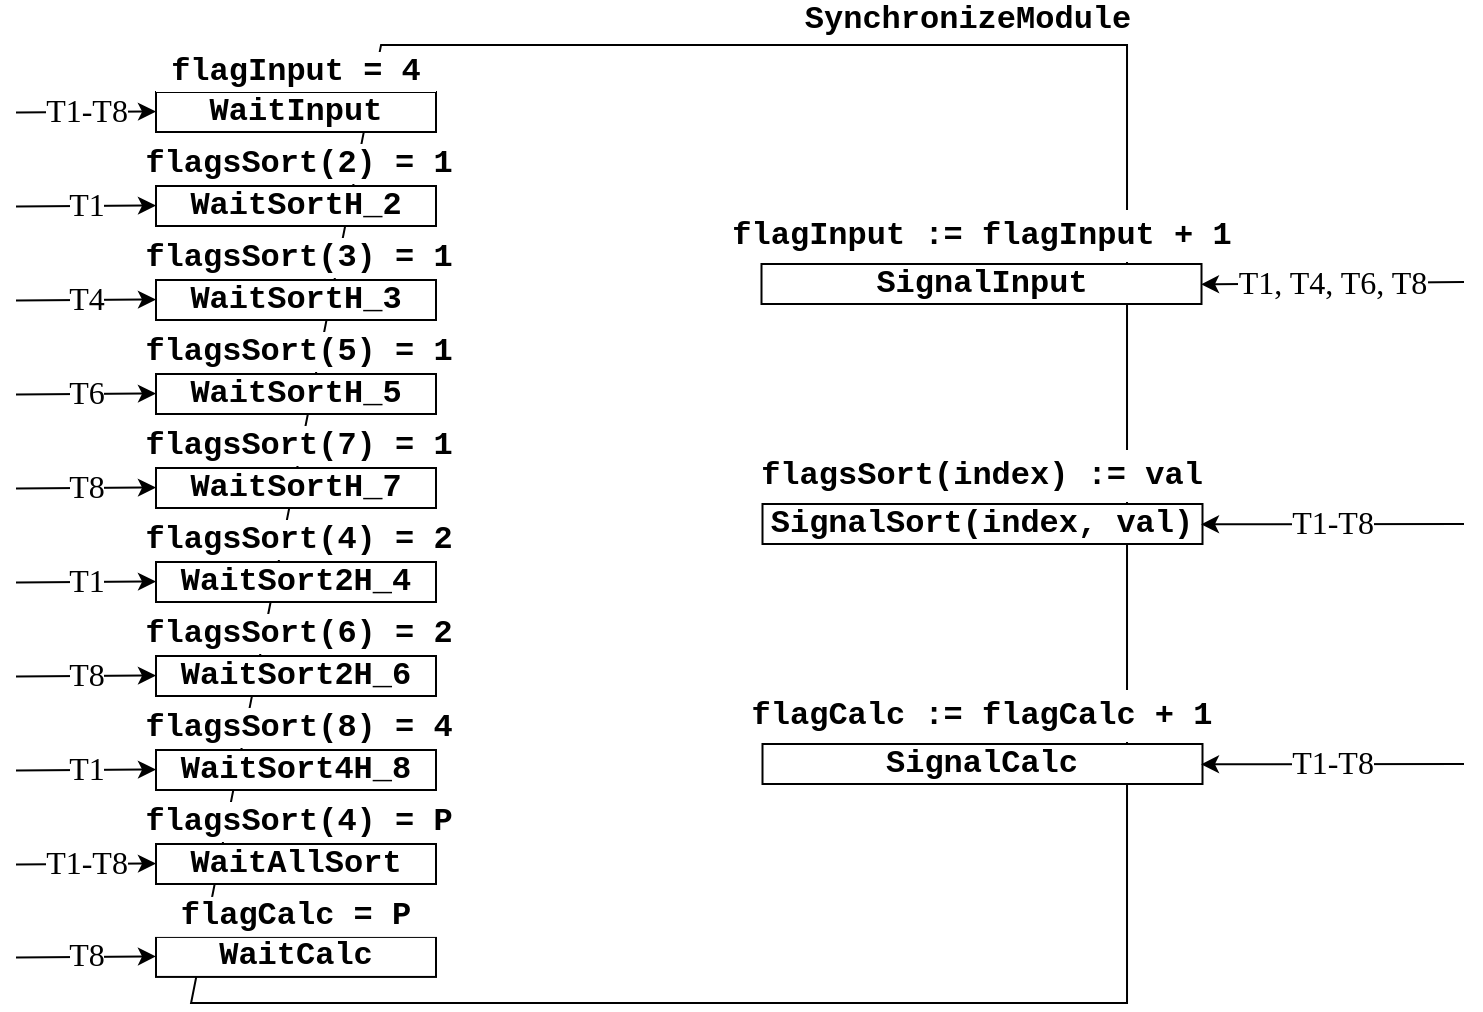 <mxfile version="12.9.14" type="device"><diagram id="frK4YxrkpwbvOpEzioki" name="Page-1"><mxGraphModel dx="1038" dy="499" grid="1" gridSize="10" guides="1" tooltips="1" connect="1" arrows="1" fold="1" page="1" pageScale="1" pageWidth="827" pageHeight="1169" math="0" shadow="0"><root><mxCell id="0"/><mxCell id="1" parent="0"/><mxCell id="jYJS-OyuY33GN6Qe7dmT-3" value="" style="shape=manualInput;whiteSpace=wrap;html=1;size=95;rotation=90;flipH=0;flipV=1;" parent="1" vertex="1"><mxGeometry x="170" y="62" width="479.05" height="467.97" as="geometry"/></mxCell><mxCell id="jYJS-OyuY33GN6Qe7dmT-65" value="SynchronizeModule" style="rounded=0;whiteSpace=wrap;html=1;fontFamily=Courier New;fontSize=16;fontStyle=1;strokeColor=none;fillColor=none;" parent="1" vertex="1"><mxGeometry x="485" y="34.0" width="158" height="20" as="geometry"/></mxCell><mxCell id="jYJS-OyuY33GN6Qe7dmT-98" value="" style="group" parent="1" vertex="1" connectable="0"><mxGeometry x="88.0" y="60.0" width="210" height="40" as="geometry"/></mxCell><mxCell id="jYJS-OyuY33GN6Qe7dmT-72" value="WaitInput" style="rounded=0;whiteSpace=wrap;html=1;fontFamily=Courier New;fontSize=16;fontStyle=1" parent="jYJS-OyuY33GN6Qe7dmT-98" vertex="1"><mxGeometry x="70" y="20" width="140" height="20" as="geometry"/></mxCell><mxCell id="jYJS-OyuY33GN6Qe7dmT-73" value="&lt;p&gt;&lt;font face=&quot;Times New Roman&quot;&gt;T1-T8&lt;/font&gt;&lt;/p&gt;" style="endArrow=classic;html=1;fontFamily=Courier New;fontSize=16;" parent="jYJS-OyuY33GN6Qe7dmT-98" edge="1"><mxGeometry width="50" height="50" relative="1" as="geometry"><mxPoint y="30.25" as="sourcePoint"/><mxPoint x="70" y="29.75" as="targetPoint"/></mxGeometry></mxCell><mxCell id="jYJS-OyuY33GN6Qe7dmT-74" value="flagInput = 4" style="rounded=0;whiteSpace=wrap;html=1;fontFamily=Courier New;fontSize=16;fontStyle=1;strokeColor=none;fillColor=#ffffff;" parent="jYJS-OyuY33GN6Qe7dmT-98" vertex="1"><mxGeometry x="70" width="140" height="20" as="geometry"/></mxCell><mxCell id="jYJS-OyuY33GN6Qe7dmT-99" value="" style="group" parent="1" vertex="1" connectable="0"><mxGeometry x="88.0" y="106" width="224" height="41" as="geometry"/></mxCell><mxCell id="jYJS-OyuY33GN6Qe7dmT-95" value="WaitSortH_2" style="rounded=0;whiteSpace=wrap;html=1;fontFamily=Courier New;fontSize=16;fontStyle=1" parent="jYJS-OyuY33GN6Qe7dmT-99" vertex="1"><mxGeometry x="70" y="21" width="140" height="20" as="geometry"/></mxCell><mxCell id="jYJS-OyuY33GN6Qe7dmT-96" value="&lt;p&gt;&lt;font face=&quot;Times New Roman&quot;&gt;T1&lt;/font&gt;&lt;/p&gt;" style="endArrow=classic;html=1;fontFamily=Courier New;fontSize=16;" parent="jYJS-OyuY33GN6Qe7dmT-99" edge="1"><mxGeometry width="50" height="50" relative="1" as="geometry"><mxPoint y="31.25" as="sourcePoint"/><mxPoint x="70" y="30.75" as="targetPoint"/></mxGeometry></mxCell><mxCell id="jYJS-OyuY33GN6Qe7dmT-97" value="flagsSort(2) = 1" style="rounded=0;whiteSpace=wrap;html=1;fontFamily=Courier New;fontSize=16;fontStyle=1;strokeColor=none;fillColor=#ffffff;" parent="jYJS-OyuY33GN6Qe7dmT-99" vertex="1"><mxGeometry x="59" width="165" height="20" as="geometry"/></mxCell><mxCell id="jYJS-OyuY33GN6Qe7dmT-100" value="" style="group" parent="1" vertex="1" connectable="0"><mxGeometry x="88.0" y="153" width="224" height="41" as="geometry"/></mxCell><mxCell id="jYJS-OyuY33GN6Qe7dmT-92" value="WaitSortH_3" style="rounded=0;whiteSpace=wrap;html=1;fontFamily=Courier New;fontSize=16;fontStyle=1" parent="jYJS-OyuY33GN6Qe7dmT-100" vertex="1"><mxGeometry x="70" y="21" width="140" height="20" as="geometry"/></mxCell><mxCell id="jYJS-OyuY33GN6Qe7dmT-93" value="&lt;p&gt;&lt;font face=&quot;Times New Roman&quot;&gt;T4&lt;/font&gt;&lt;/p&gt;" style="endArrow=classic;html=1;fontFamily=Courier New;fontSize=16;" parent="jYJS-OyuY33GN6Qe7dmT-100" edge="1"><mxGeometry width="50" height="50" relative="1" as="geometry"><mxPoint y="31.25" as="sourcePoint"/><mxPoint x="70" y="30.75" as="targetPoint"/></mxGeometry></mxCell><mxCell id="jYJS-OyuY33GN6Qe7dmT-94" value="flagsSort(3) = 1" style="rounded=0;whiteSpace=wrap;html=1;fontFamily=Courier New;fontSize=16;fontStyle=1;strokeColor=none;fillColor=#ffffff;" parent="jYJS-OyuY33GN6Qe7dmT-100" vertex="1"><mxGeometry x="59" width="165" height="20" as="geometry"/></mxCell><mxCell id="jYJS-OyuY33GN6Qe7dmT-101" value="" style="group" parent="1" vertex="1" connectable="0"><mxGeometry x="88.0" y="200" width="224" height="41" as="geometry"/></mxCell><mxCell id="jYJS-OyuY33GN6Qe7dmT-83" value="WaitSortH_5" style="rounded=0;whiteSpace=wrap;html=1;fontFamily=Courier New;fontSize=16;fontStyle=1" parent="jYJS-OyuY33GN6Qe7dmT-101" vertex="1"><mxGeometry x="70" y="21" width="140" height="20" as="geometry"/></mxCell><mxCell id="jYJS-OyuY33GN6Qe7dmT-84" value="&lt;p&gt;&lt;font face=&quot;Times New Roman&quot;&gt;T6&lt;/font&gt;&lt;/p&gt;" style="endArrow=classic;html=1;fontFamily=Courier New;fontSize=16;" parent="jYJS-OyuY33GN6Qe7dmT-101" edge="1"><mxGeometry width="50" height="50" relative="1" as="geometry"><mxPoint y="31.25" as="sourcePoint"/><mxPoint x="70" y="30.75" as="targetPoint"/></mxGeometry></mxCell><mxCell id="jYJS-OyuY33GN6Qe7dmT-85" value="flagsSort(5) = 1" style="rounded=0;whiteSpace=wrap;html=1;fontFamily=Courier New;fontSize=16;fontStyle=1;strokeColor=none;fillColor=#ffffff;" parent="jYJS-OyuY33GN6Qe7dmT-101" vertex="1"><mxGeometry x="59" width="165" height="20" as="geometry"/></mxCell><mxCell id="jYJS-OyuY33GN6Qe7dmT-102" value="" style="group" parent="1" vertex="1" connectable="0"><mxGeometry x="88.0" y="294" width="224" height="41" as="geometry"/></mxCell><mxCell id="jYJS-OyuY33GN6Qe7dmT-80" value="WaitSort2H_4" style="rounded=0;whiteSpace=wrap;html=1;fontFamily=Courier New;fontSize=16;fontStyle=1" parent="jYJS-OyuY33GN6Qe7dmT-102" vertex="1"><mxGeometry x="70" y="21" width="140" height="20" as="geometry"/></mxCell><mxCell id="jYJS-OyuY33GN6Qe7dmT-81" value="&lt;p&gt;&lt;font face=&quot;Times New Roman&quot;&gt;T1&lt;/font&gt;&lt;/p&gt;" style="endArrow=classic;html=1;fontFamily=Courier New;fontSize=16;" parent="jYJS-OyuY33GN6Qe7dmT-102" edge="1"><mxGeometry width="50" height="50" relative="1" as="geometry"><mxPoint y="31.25" as="sourcePoint"/><mxPoint x="70" y="30.75" as="targetPoint"/></mxGeometry></mxCell><mxCell id="jYJS-OyuY33GN6Qe7dmT-82" value="flagsSort(4) = 2" style="rounded=0;whiteSpace=wrap;html=1;fontFamily=Courier New;fontSize=16;fontStyle=1;strokeColor=none;fillColor=#ffffff;" parent="jYJS-OyuY33GN6Qe7dmT-102" vertex="1"><mxGeometry x="59" width="165" height="20" as="geometry"/></mxCell><mxCell id="jYJS-OyuY33GN6Qe7dmT-104" value="" style="group" parent="1" vertex="1" connectable="0"><mxGeometry x="88.0" y="435" width="224" height="41" as="geometry"/></mxCell><mxCell id="jYJS-OyuY33GN6Qe7dmT-68" value="WaitAllSort" style="rounded=0;whiteSpace=wrap;html=1;fontFamily=Courier New;fontSize=16;fontStyle=1" parent="jYJS-OyuY33GN6Qe7dmT-104" vertex="1"><mxGeometry x="70" y="21" width="140" height="20" as="geometry"/></mxCell><mxCell id="jYJS-OyuY33GN6Qe7dmT-69" value="&lt;p&gt;&lt;font face=&quot;Times New Roman&quot;&gt;T1-T8&lt;/font&gt;&lt;/p&gt;" style="endArrow=classic;html=1;fontFamily=Courier New;fontSize=16;" parent="jYJS-OyuY33GN6Qe7dmT-104" edge="1"><mxGeometry width="50" height="50" relative="1" as="geometry"><mxPoint y="31.25" as="sourcePoint"/><mxPoint x="70" y="30.75" as="targetPoint"/></mxGeometry></mxCell><mxCell id="jYJS-OyuY33GN6Qe7dmT-75" value="flagsSort(4) = P" style="rounded=0;whiteSpace=wrap;html=1;fontFamily=Courier New;fontSize=16;fontStyle=1;strokeColor=none;fillColor=#ffffff;" parent="jYJS-OyuY33GN6Qe7dmT-104" vertex="1"><mxGeometry x="59" width="165" height="20" as="geometry"/></mxCell><mxCell id="jYJS-OyuY33GN6Qe7dmT-105" value="" style="group" parent="1" vertex="1" connectable="0"><mxGeometry x="88.0" y="482.46" width="215" height="40.0" as="geometry"/></mxCell><mxCell id="jYJS-OyuY33GN6Qe7dmT-66" value="WaitCalc" style="rounded=0;whiteSpace=wrap;html=1;fontFamily=Courier New;fontSize=16;fontStyle=1" parent="jYJS-OyuY33GN6Qe7dmT-105" vertex="1"><mxGeometry x="70" y="20" width="140" height="20" as="geometry"/></mxCell><mxCell id="jYJS-OyuY33GN6Qe7dmT-67" value="&lt;p&gt;&lt;font face=&quot;Times New Roman&quot;&gt;T8&lt;/font&gt;&lt;/p&gt;" style="endArrow=classic;html=1;fontFamily=Courier New;fontSize=16;" parent="jYJS-OyuY33GN6Qe7dmT-105" edge="1"><mxGeometry width="50" height="50" relative="1" as="geometry"><mxPoint y="30.25" as="sourcePoint"/><mxPoint x="70" y="29.75" as="targetPoint"/></mxGeometry></mxCell><mxCell id="jYJS-OyuY33GN6Qe7dmT-76" value="flagCalc = P" style="rounded=0;whiteSpace=wrap;html=1;fontFamily=Courier New;fontSize=16;fontStyle=1;strokeColor=none;fillColor=#ffffff;" parent="jYJS-OyuY33GN6Qe7dmT-105" vertex="1"><mxGeometry x="65" width="150" height="20" as="geometry"/></mxCell><mxCell id="jYJS-OyuY33GN6Qe7dmT-106" value="" style="group" parent="1" vertex="1" connectable="0"><mxGeometry x="88.0" y="341" width="224" height="41" as="geometry"/></mxCell><mxCell id="jYJS-OyuY33GN6Qe7dmT-103" value="" style="group" parent="jYJS-OyuY33GN6Qe7dmT-106" vertex="1" connectable="0"><mxGeometry width="224" height="41" as="geometry"/></mxCell><mxCell id="jYJS-OyuY33GN6Qe7dmT-77" value="WaitSort2H_6" style="rounded=0;whiteSpace=wrap;html=1;fontFamily=Courier New;fontSize=16;fontStyle=1" parent="jYJS-OyuY33GN6Qe7dmT-103" vertex="1"><mxGeometry x="70" y="21" width="140" height="20" as="geometry"/></mxCell><mxCell id="jYJS-OyuY33GN6Qe7dmT-78" value="&lt;p&gt;&lt;font face=&quot;Times New Roman&quot;&gt;T8&lt;/font&gt;&lt;/p&gt;" style="endArrow=classic;html=1;fontFamily=Courier New;fontSize=16;" parent="jYJS-OyuY33GN6Qe7dmT-103" edge="1"><mxGeometry width="50" height="50" relative="1" as="geometry"><mxPoint y="31.25" as="sourcePoint"/><mxPoint x="70" y="30.75" as="targetPoint"/></mxGeometry></mxCell><mxCell id="jYJS-OyuY33GN6Qe7dmT-79" value="flagsSort(6) = 2" style="rounded=0;whiteSpace=wrap;html=1;fontFamily=Courier New;fontSize=16;fontStyle=1;strokeColor=none;fillColor=#ffffff;" parent="jYJS-OyuY33GN6Qe7dmT-103" vertex="1"><mxGeometry x="59" width="165" height="20" as="geometry"/></mxCell><mxCell id="jYJS-OyuY33GN6Qe7dmT-117" value="" style="group" parent="1" vertex="1" connectable="0"><mxGeometry x="430" y="259" width="382" height="47" as="geometry"/></mxCell><mxCell id="jYJS-OyuY33GN6Qe7dmT-109" value="SignalSort(index, val)" style="rounded=0;whiteSpace=wrap;html=1;fontFamily=Courier New;fontSize=16;fontStyle=1" parent="jYJS-OyuY33GN6Qe7dmT-117" vertex="1"><mxGeometry x="31.25" y="27" width="220" height="20" as="geometry"/></mxCell><mxCell id="jYJS-OyuY33GN6Qe7dmT-110" value="&lt;font face=&quot;Times New Roman&quot;&gt;T1-T8&lt;/font&gt;" style="endArrow=classic;html=1;fontFamily=Courier New;fontSize=16;" parent="jYJS-OyuY33GN6Qe7dmT-117" edge="1"><mxGeometry width="50" height="50" relative="1" as="geometry"><mxPoint x="382" y="37" as="sourcePoint"/><mxPoint x="250.5" y="37.16" as="targetPoint"/></mxGeometry></mxCell><mxCell id="jYJS-OyuY33GN6Qe7dmT-111" value="flagsSort(index) := val" style="rounded=0;whiteSpace=wrap;html=1;fontFamily=Courier New;fontSize=16;fontStyle=1;strokeColor=none;fillColor=#ffffff;" parent="jYJS-OyuY33GN6Qe7dmT-117" vertex="1"><mxGeometry x="1.25" width="280" height="26" as="geometry"/></mxCell><mxCell id="jYJS-OyuY33GN6Qe7dmT-126" value="" style="group" parent="1" vertex="1" connectable="0"><mxGeometry x="430" y="239" width="382" height="47" as="geometry"/></mxCell><mxCell id="jYJS-OyuY33GN6Qe7dmT-125" value="" style="group" parent="jYJS-OyuY33GN6Qe7dmT-126" vertex="1" connectable="0"><mxGeometry width="382" height="47" as="geometry"/></mxCell><mxCell id="jYJS-OyuY33GN6Qe7dmT-122" value="" style="group" parent="jYJS-OyuY33GN6Qe7dmT-125" vertex="1" connectable="0"><mxGeometry width="382" height="47" as="geometry"/></mxCell><mxCell id="jYJS-OyuY33GN6Qe7dmT-121" value="" style="group" parent="jYJS-OyuY33GN6Qe7dmT-122" vertex="1" connectable="0"><mxGeometry width="382" height="47" as="geometry"/></mxCell><mxCell id="jYJS-OyuY33GN6Qe7dmT-131" value="" style="group" parent="1" vertex="1" connectable="0"><mxGeometry x="430" y="379" width="382" height="47" as="geometry"/></mxCell><mxCell id="jYJS-OyuY33GN6Qe7dmT-132" value="SignalCalc" style="rounded=0;whiteSpace=wrap;html=1;fontFamily=Courier New;fontSize=16;fontStyle=1" parent="jYJS-OyuY33GN6Qe7dmT-131" vertex="1"><mxGeometry x="31.25" y="27" width="220" height="20" as="geometry"/></mxCell><mxCell id="jYJS-OyuY33GN6Qe7dmT-133" value="&lt;font face=&quot;Times New Roman&quot;&gt;T1-T8&lt;/font&gt;" style="endArrow=classic;html=1;fontFamily=Courier New;fontSize=16;" parent="jYJS-OyuY33GN6Qe7dmT-131" edge="1"><mxGeometry width="50" height="50" relative="1" as="geometry"><mxPoint x="382" y="37" as="sourcePoint"/><mxPoint x="250.5" y="37.16" as="targetPoint"/></mxGeometry></mxCell><mxCell id="jYJS-OyuY33GN6Qe7dmT-134" value="flagCalc := flagCalc + 1" style="rounded=0;whiteSpace=wrap;html=1;fontFamily=Courier New;fontSize=16;fontStyle=1;strokeColor=none;fillColor=#ffffff;" parent="jYJS-OyuY33GN6Qe7dmT-131" vertex="1"><mxGeometry x="1.25" width="280" height="26" as="geometry"/></mxCell><mxCell id="jYJS-OyuY33GN6Qe7dmT-135" value="" style="group" parent="1" vertex="1" connectable="0"><mxGeometry x="430.75" y="139" width="381.25" height="47" as="geometry"/></mxCell><mxCell id="jYJS-OyuY33GN6Qe7dmT-14" value="SignalInput" style="rounded=0;whiteSpace=wrap;html=1;fontFamily=Courier New;fontSize=16;fontStyle=1" parent="jYJS-OyuY33GN6Qe7dmT-135" vertex="1"><mxGeometry x="30" y="27" width="220" height="20" as="geometry"/></mxCell><mxCell id="jYJS-OyuY33GN6Qe7dmT-49" value="&lt;font face=&quot;Times New Roman&quot;&gt;T1, T4, T6, T8&lt;/font&gt;" style="endArrow=classic;html=1;fontFamily=Courier New;fontSize=16;" parent="jYJS-OyuY33GN6Qe7dmT-135" edge="1"><mxGeometry width="50" height="50" relative="1" as="geometry"><mxPoint x="381.25" y="36" as="sourcePoint"/><mxPoint x="249.75" y="37.16" as="targetPoint"/></mxGeometry></mxCell><mxCell id="jYJS-OyuY33GN6Qe7dmT-108" value="flagInput := flagInput + 1" style="rounded=0;whiteSpace=wrap;html=1;fontFamily=Courier New;fontSize=16;fontStyle=1;strokeColor=none;fillColor=#ffffff;" parent="jYJS-OyuY33GN6Qe7dmT-135" vertex="1"><mxGeometry width="280" height="26" as="geometry"/></mxCell><mxCell id="sT645OGq66UQ-cV_HSTS-5" value="" style="group" vertex="1" connectable="0" parent="1"><mxGeometry x="88.0" y="247" width="224" height="41" as="geometry"/></mxCell><mxCell id="sT645OGq66UQ-cV_HSTS-6" value="WaitSortH_7" style="rounded=0;whiteSpace=wrap;html=1;fontFamily=Courier New;fontSize=16;fontStyle=1" vertex="1" parent="sT645OGq66UQ-cV_HSTS-5"><mxGeometry x="70" y="21" width="140" height="20" as="geometry"/></mxCell><mxCell id="sT645OGq66UQ-cV_HSTS-7" value="&lt;p&gt;&lt;font face=&quot;Times New Roman&quot;&gt;T8&lt;/font&gt;&lt;/p&gt;" style="endArrow=classic;html=1;fontFamily=Courier New;fontSize=16;" edge="1" parent="sT645OGq66UQ-cV_HSTS-5"><mxGeometry width="50" height="50" relative="1" as="geometry"><mxPoint y="31.25" as="sourcePoint"/><mxPoint x="70" y="30.75" as="targetPoint"/></mxGeometry></mxCell><mxCell id="sT645OGq66UQ-cV_HSTS-8" value="flagsSort(7) = 1" style="rounded=0;whiteSpace=wrap;html=1;fontFamily=Courier New;fontSize=16;fontStyle=1;strokeColor=none;fillColor=#ffffff;" vertex="1" parent="sT645OGq66UQ-cV_HSTS-5"><mxGeometry x="59" width="165" height="20" as="geometry"/></mxCell><mxCell id="sT645OGq66UQ-cV_HSTS-25" value="" style="group" vertex="1" connectable="0" parent="1"><mxGeometry x="88.0" y="388" width="224" height="41" as="geometry"/></mxCell><mxCell id="sT645OGq66UQ-cV_HSTS-26" value="" style="group" vertex="1" connectable="0" parent="sT645OGq66UQ-cV_HSTS-25"><mxGeometry width="224" height="41" as="geometry"/></mxCell><mxCell id="sT645OGq66UQ-cV_HSTS-27" value="WaitSort4H_8" style="rounded=0;whiteSpace=wrap;html=1;fontFamily=Courier New;fontSize=16;fontStyle=1" vertex="1" parent="sT645OGq66UQ-cV_HSTS-26"><mxGeometry x="70" y="21" width="140" height="20" as="geometry"/></mxCell><mxCell id="sT645OGq66UQ-cV_HSTS-28" value="&lt;p&gt;&lt;font face=&quot;Times New Roman&quot;&gt;T1&lt;/font&gt;&lt;/p&gt;" style="endArrow=classic;html=1;fontFamily=Courier New;fontSize=16;" edge="1" parent="sT645OGq66UQ-cV_HSTS-26"><mxGeometry width="50" height="50" relative="1" as="geometry"><mxPoint y="31.25" as="sourcePoint"/><mxPoint x="70" y="30.75" as="targetPoint"/></mxGeometry></mxCell><mxCell id="sT645OGq66UQ-cV_HSTS-29" value="flagsSort(8) = 4" style="rounded=0;whiteSpace=wrap;html=1;fontFamily=Courier New;fontSize=16;fontStyle=1;strokeColor=none;fillColor=#ffffff;" vertex="1" parent="sT645OGq66UQ-cV_HSTS-26"><mxGeometry x="59" width="165" height="20" as="geometry"/></mxCell></root></mxGraphModel></diagram></mxfile>